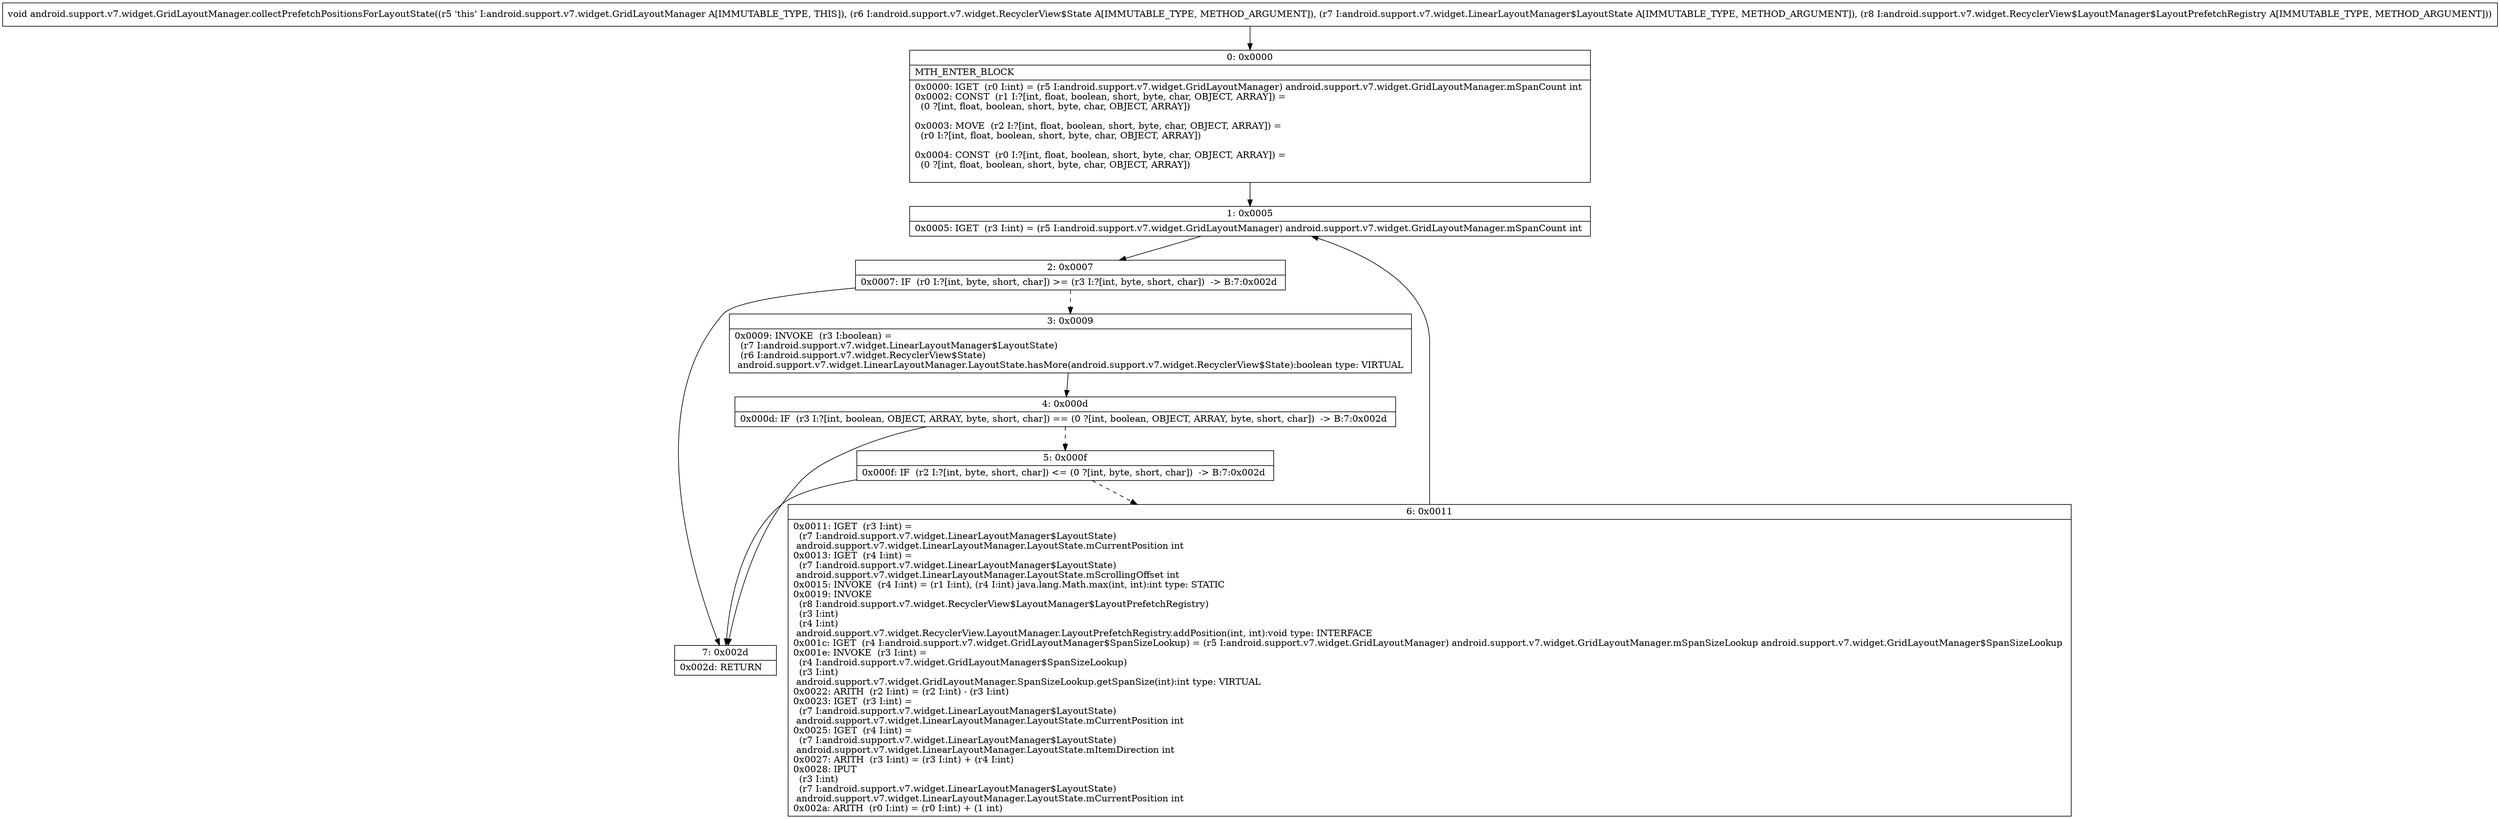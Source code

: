digraph "CFG forandroid.support.v7.widget.GridLayoutManager.collectPrefetchPositionsForLayoutState(Landroid\/support\/v7\/widget\/RecyclerView$State;Landroid\/support\/v7\/widget\/LinearLayoutManager$LayoutState;Landroid\/support\/v7\/widget\/RecyclerView$LayoutManager$LayoutPrefetchRegistry;)V" {
Node_0 [shape=record,label="{0\:\ 0x0000|MTH_ENTER_BLOCK\l|0x0000: IGET  (r0 I:int) = (r5 I:android.support.v7.widget.GridLayoutManager) android.support.v7.widget.GridLayoutManager.mSpanCount int \l0x0002: CONST  (r1 I:?[int, float, boolean, short, byte, char, OBJECT, ARRAY]) = \l  (0 ?[int, float, boolean, short, byte, char, OBJECT, ARRAY])\l \l0x0003: MOVE  (r2 I:?[int, float, boolean, short, byte, char, OBJECT, ARRAY]) = \l  (r0 I:?[int, float, boolean, short, byte, char, OBJECT, ARRAY])\l \l0x0004: CONST  (r0 I:?[int, float, boolean, short, byte, char, OBJECT, ARRAY]) = \l  (0 ?[int, float, boolean, short, byte, char, OBJECT, ARRAY])\l \l}"];
Node_1 [shape=record,label="{1\:\ 0x0005|0x0005: IGET  (r3 I:int) = (r5 I:android.support.v7.widget.GridLayoutManager) android.support.v7.widget.GridLayoutManager.mSpanCount int \l}"];
Node_2 [shape=record,label="{2\:\ 0x0007|0x0007: IF  (r0 I:?[int, byte, short, char]) \>= (r3 I:?[int, byte, short, char])  \-\> B:7:0x002d \l}"];
Node_3 [shape=record,label="{3\:\ 0x0009|0x0009: INVOKE  (r3 I:boolean) = \l  (r7 I:android.support.v7.widget.LinearLayoutManager$LayoutState)\l  (r6 I:android.support.v7.widget.RecyclerView$State)\l android.support.v7.widget.LinearLayoutManager.LayoutState.hasMore(android.support.v7.widget.RecyclerView$State):boolean type: VIRTUAL \l}"];
Node_4 [shape=record,label="{4\:\ 0x000d|0x000d: IF  (r3 I:?[int, boolean, OBJECT, ARRAY, byte, short, char]) == (0 ?[int, boolean, OBJECT, ARRAY, byte, short, char])  \-\> B:7:0x002d \l}"];
Node_5 [shape=record,label="{5\:\ 0x000f|0x000f: IF  (r2 I:?[int, byte, short, char]) \<= (0 ?[int, byte, short, char])  \-\> B:7:0x002d \l}"];
Node_6 [shape=record,label="{6\:\ 0x0011|0x0011: IGET  (r3 I:int) = \l  (r7 I:android.support.v7.widget.LinearLayoutManager$LayoutState)\l android.support.v7.widget.LinearLayoutManager.LayoutState.mCurrentPosition int \l0x0013: IGET  (r4 I:int) = \l  (r7 I:android.support.v7.widget.LinearLayoutManager$LayoutState)\l android.support.v7.widget.LinearLayoutManager.LayoutState.mScrollingOffset int \l0x0015: INVOKE  (r4 I:int) = (r1 I:int), (r4 I:int) java.lang.Math.max(int, int):int type: STATIC \l0x0019: INVOKE  \l  (r8 I:android.support.v7.widget.RecyclerView$LayoutManager$LayoutPrefetchRegistry)\l  (r3 I:int)\l  (r4 I:int)\l android.support.v7.widget.RecyclerView.LayoutManager.LayoutPrefetchRegistry.addPosition(int, int):void type: INTERFACE \l0x001c: IGET  (r4 I:android.support.v7.widget.GridLayoutManager$SpanSizeLookup) = (r5 I:android.support.v7.widget.GridLayoutManager) android.support.v7.widget.GridLayoutManager.mSpanSizeLookup android.support.v7.widget.GridLayoutManager$SpanSizeLookup \l0x001e: INVOKE  (r3 I:int) = \l  (r4 I:android.support.v7.widget.GridLayoutManager$SpanSizeLookup)\l  (r3 I:int)\l android.support.v7.widget.GridLayoutManager.SpanSizeLookup.getSpanSize(int):int type: VIRTUAL \l0x0022: ARITH  (r2 I:int) = (r2 I:int) \- (r3 I:int) \l0x0023: IGET  (r3 I:int) = \l  (r7 I:android.support.v7.widget.LinearLayoutManager$LayoutState)\l android.support.v7.widget.LinearLayoutManager.LayoutState.mCurrentPosition int \l0x0025: IGET  (r4 I:int) = \l  (r7 I:android.support.v7.widget.LinearLayoutManager$LayoutState)\l android.support.v7.widget.LinearLayoutManager.LayoutState.mItemDirection int \l0x0027: ARITH  (r3 I:int) = (r3 I:int) + (r4 I:int) \l0x0028: IPUT  \l  (r3 I:int)\l  (r7 I:android.support.v7.widget.LinearLayoutManager$LayoutState)\l android.support.v7.widget.LinearLayoutManager.LayoutState.mCurrentPosition int \l0x002a: ARITH  (r0 I:int) = (r0 I:int) + (1 int) \l}"];
Node_7 [shape=record,label="{7\:\ 0x002d|0x002d: RETURN   \l}"];
MethodNode[shape=record,label="{void android.support.v7.widget.GridLayoutManager.collectPrefetchPositionsForLayoutState((r5 'this' I:android.support.v7.widget.GridLayoutManager A[IMMUTABLE_TYPE, THIS]), (r6 I:android.support.v7.widget.RecyclerView$State A[IMMUTABLE_TYPE, METHOD_ARGUMENT]), (r7 I:android.support.v7.widget.LinearLayoutManager$LayoutState A[IMMUTABLE_TYPE, METHOD_ARGUMENT]), (r8 I:android.support.v7.widget.RecyclerView$LayoutManager$LayoutPrefetchRegistry A[IMMUTABLE_TYPE, METHOD_ARGUMENT])) }"];
MethodNode -> Node_0;
Node_0 -> Node_1;
Node_1 -> Node_2;
Node_2 -> Node_3[style=dashed];
Node_2 -> Node_7;
Node_3 -> Node_4;
Node_4 -> Node_5[style=dashed];
Node_4 -> Node_7;
Node_5 -> Node_6[style=dashed];
Node_5 -> Node_7;
Node_6 -> Node_1;
}

